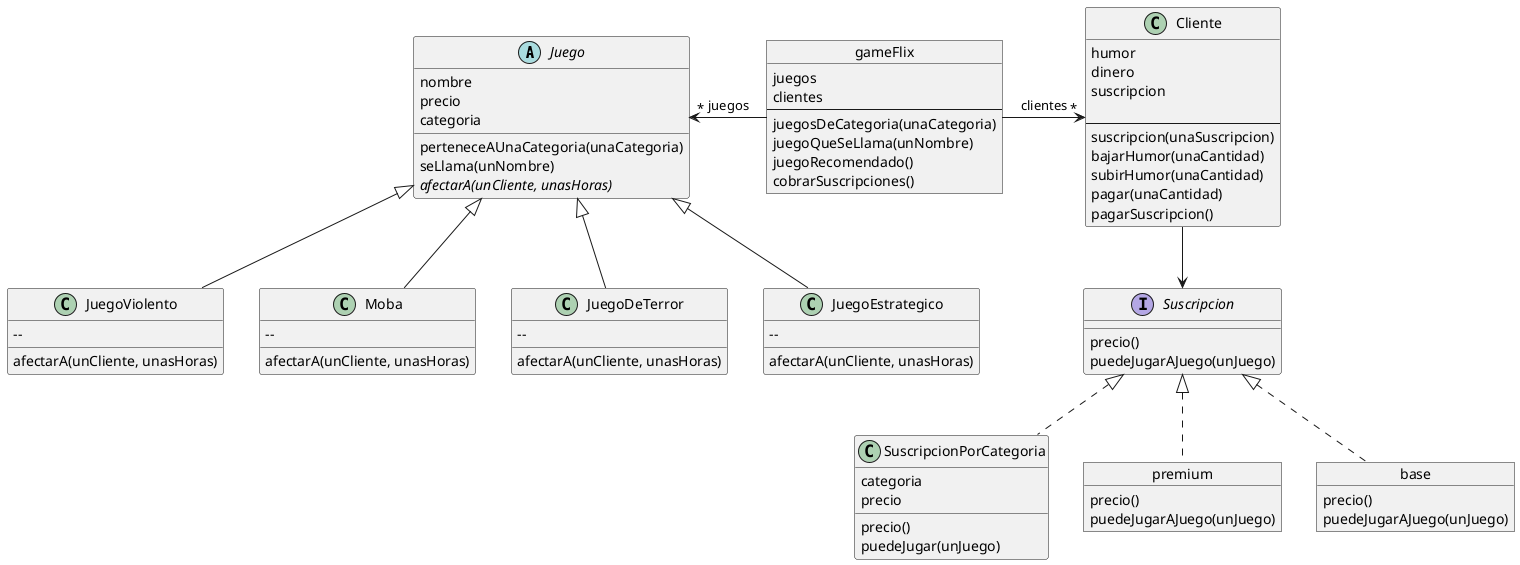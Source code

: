 @startuml diagrama

abstract class Juego {
    nombre 
    precio 
    categoria


    perteneceAUnaCategoria(unaCategoria)
    seLlama(unNombre)
    {abstract} afectarA(unCliente, unasHoras)
}

class JuegoViolento extends Juego {
    
    -- 
    afectarA(unCliente, unasHoras)
}

class Moba extends Juego {

    -- 
    afectarA(unCliente, unasHoras)
}

class JuegoDeTerror extends Juego {

    -- 
    afectarA(unCliente, unasHoras)
}

class JuegoEstrategico extends Juego {

    -- 
    afectarA(unCliente, unasHoras)
}



class Cliente {
    humor
    dinero
    suscripcion

    --
    suscripcion(unaSuscripcion)
    bajarHumor(unaCantidad)
    subirHumor(unaCantidad)
    pagar(unaCantidad)
    pagarSuscripcion()
}



object gameFlix {
    juegos 
    clientes

    --
    juegosDeCategoria(unaCategoria)
    juegoQueSeLlama(unNombre)
    juegoRecomendado()
    cobrarSuscripciones()
}



class SuscripcionPorCategoria implements Suscripcion {
    categoria
    precio


    precio()
    puedeJugar(unJuego)
}

object premium {
    precio()
    puedeJugarAJuego(unJuego)
}

object base {
    precio()
    puedeJugarAJuego(unJuego)
}

interface Suscripcion {
    precio()
    puedeJugarAJuego(unJuego)
}



gameFlix -l-> "*" Juego : juegos
gameFlix -r-> "*" Cliente : clientes
Cliente --> Suscripcion 
premium .u.|> Suscripcion
base .u.|> Suscripcion


@enduml